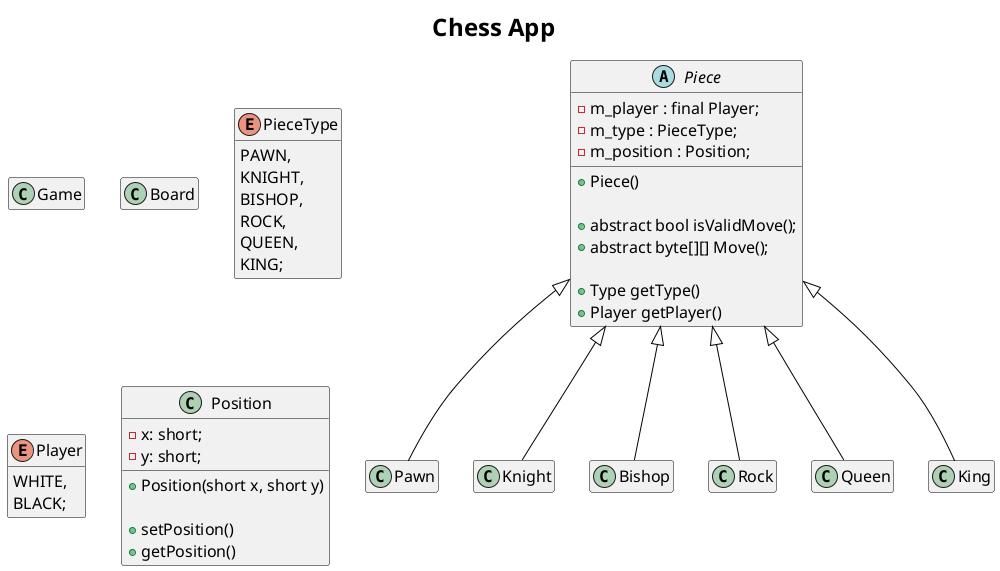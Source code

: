 @startuml Chess App


skinparam DefaultFontName Arial
skinparam DefaultFontSize 16
skinparam DefaultFontStyle bold
skinparam ClassBorderColor black
skinparam SequenceMessageAlignment center
skinparam ArrowThickness 1
skinparam ArrowColor #black
hide empty members

skinparam titleBorderRoundCorner 15
skinparam titleBorderThickness 2
skinparam TitleFontSize 24

title Chess App



class Game {
    
}

class "Board" as Board {

}

enum PieceType {
    PAWN,
    KNIGHT,
    BISHOP,
    ROCK,
    QUEEN,
    KING;
}

enum Player {
    WHITE,
    BLACK;
}

class Position {
    -x: short;
    -y: short;

    +Position(short x, short y)
    
    +setPosition()
    +getPosition()
}

abstract class Piece {
    -m_player : final Player;
    -m_type : PieceType;
    -m_position : Position;
    
    +Piece()
    
    +abstract bool isValidMove();
    +abstract byte[][] Move();

    +Type getType()
    +Player getPlayer()
}

class Pawn {

}

class Knight {

}

class Bishop {
    
}

class Rock {

}

class Queen {

}

class King {
    
}


Piece <|-- Pawn
Piece <|-- Knight
Piece <|-- Bishop
Piece <|-- Rock
Piece <|-- Queen
Piece <|-- King



@enduml
